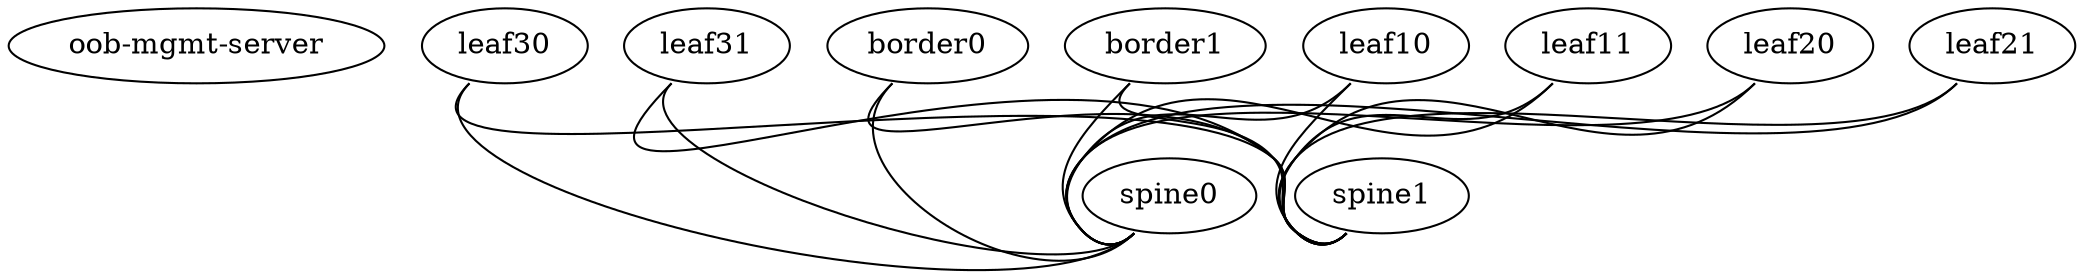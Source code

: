 graph G {
	"oob-mgmt-server" [function="oob-server" mgmt_ip="10.100.68.254/24"]
	"border0" [config="./helper_scripts/extra_switch_config.sh" function=leaf]
	"border0":swp1 -- "spine0":swp1
	"border0":swp2 -- "spine1":swp1
	"border1" [config="./helper_scripts/extra_switch_config.sh" function=leaf]
	"border1":swp1 -- "spine0":swp2
	"border1":swp2 -- "spine1":swp2
	"leaf10" [config="./helper_scripts/extra_switch_config.sh" function=leaf]
	"leaf10":swp1 -- "spine0":swp3
	"leaf10":swp2 -- "spine1":swp3
	"leaf11" [config="./helper_scripts/extra_switch_config.sh" function=leaf]
	"leaf11":swp1 -- "spine0":swp4
	"leaf11":swp2 -- "spine1":swp4
	"leaf20" [config="./helper_scripts/extra_switch_config.sh" function=leaf]
	"leaf20":swp1 -- "spine0":swp5
	"leaf20":swp2 -- "spine1":swp5
	"leaf21" [config="./helper_scripts/extra_switch_config.sh" function=leaf]
	"leaf21":swp1 -- "spine0":swp6
	"leaf21":swp2 -- "spine1":swp6
	"leaf30" [config="./helper_scripts/extra_switch_config.sh" function=leaf]
	"leaf30":swp1 -- "spine0":swp7
	"leaf30":swp2 -- "spine1":swp7
	"leaf31" [config="./helper_scripts/extra_switch_config.sh" function=leaf]
	"leaf31":swp1 -- "spine0":swp8
	"leaf31":swp2 -- "spine1":swp8
	"spine0" [config="./helper_scripts/extra_switch_config.sh" function=spine]
	"spine1" [config="./helper_scripts/extra_switch_config.sh" function=spine]
}
